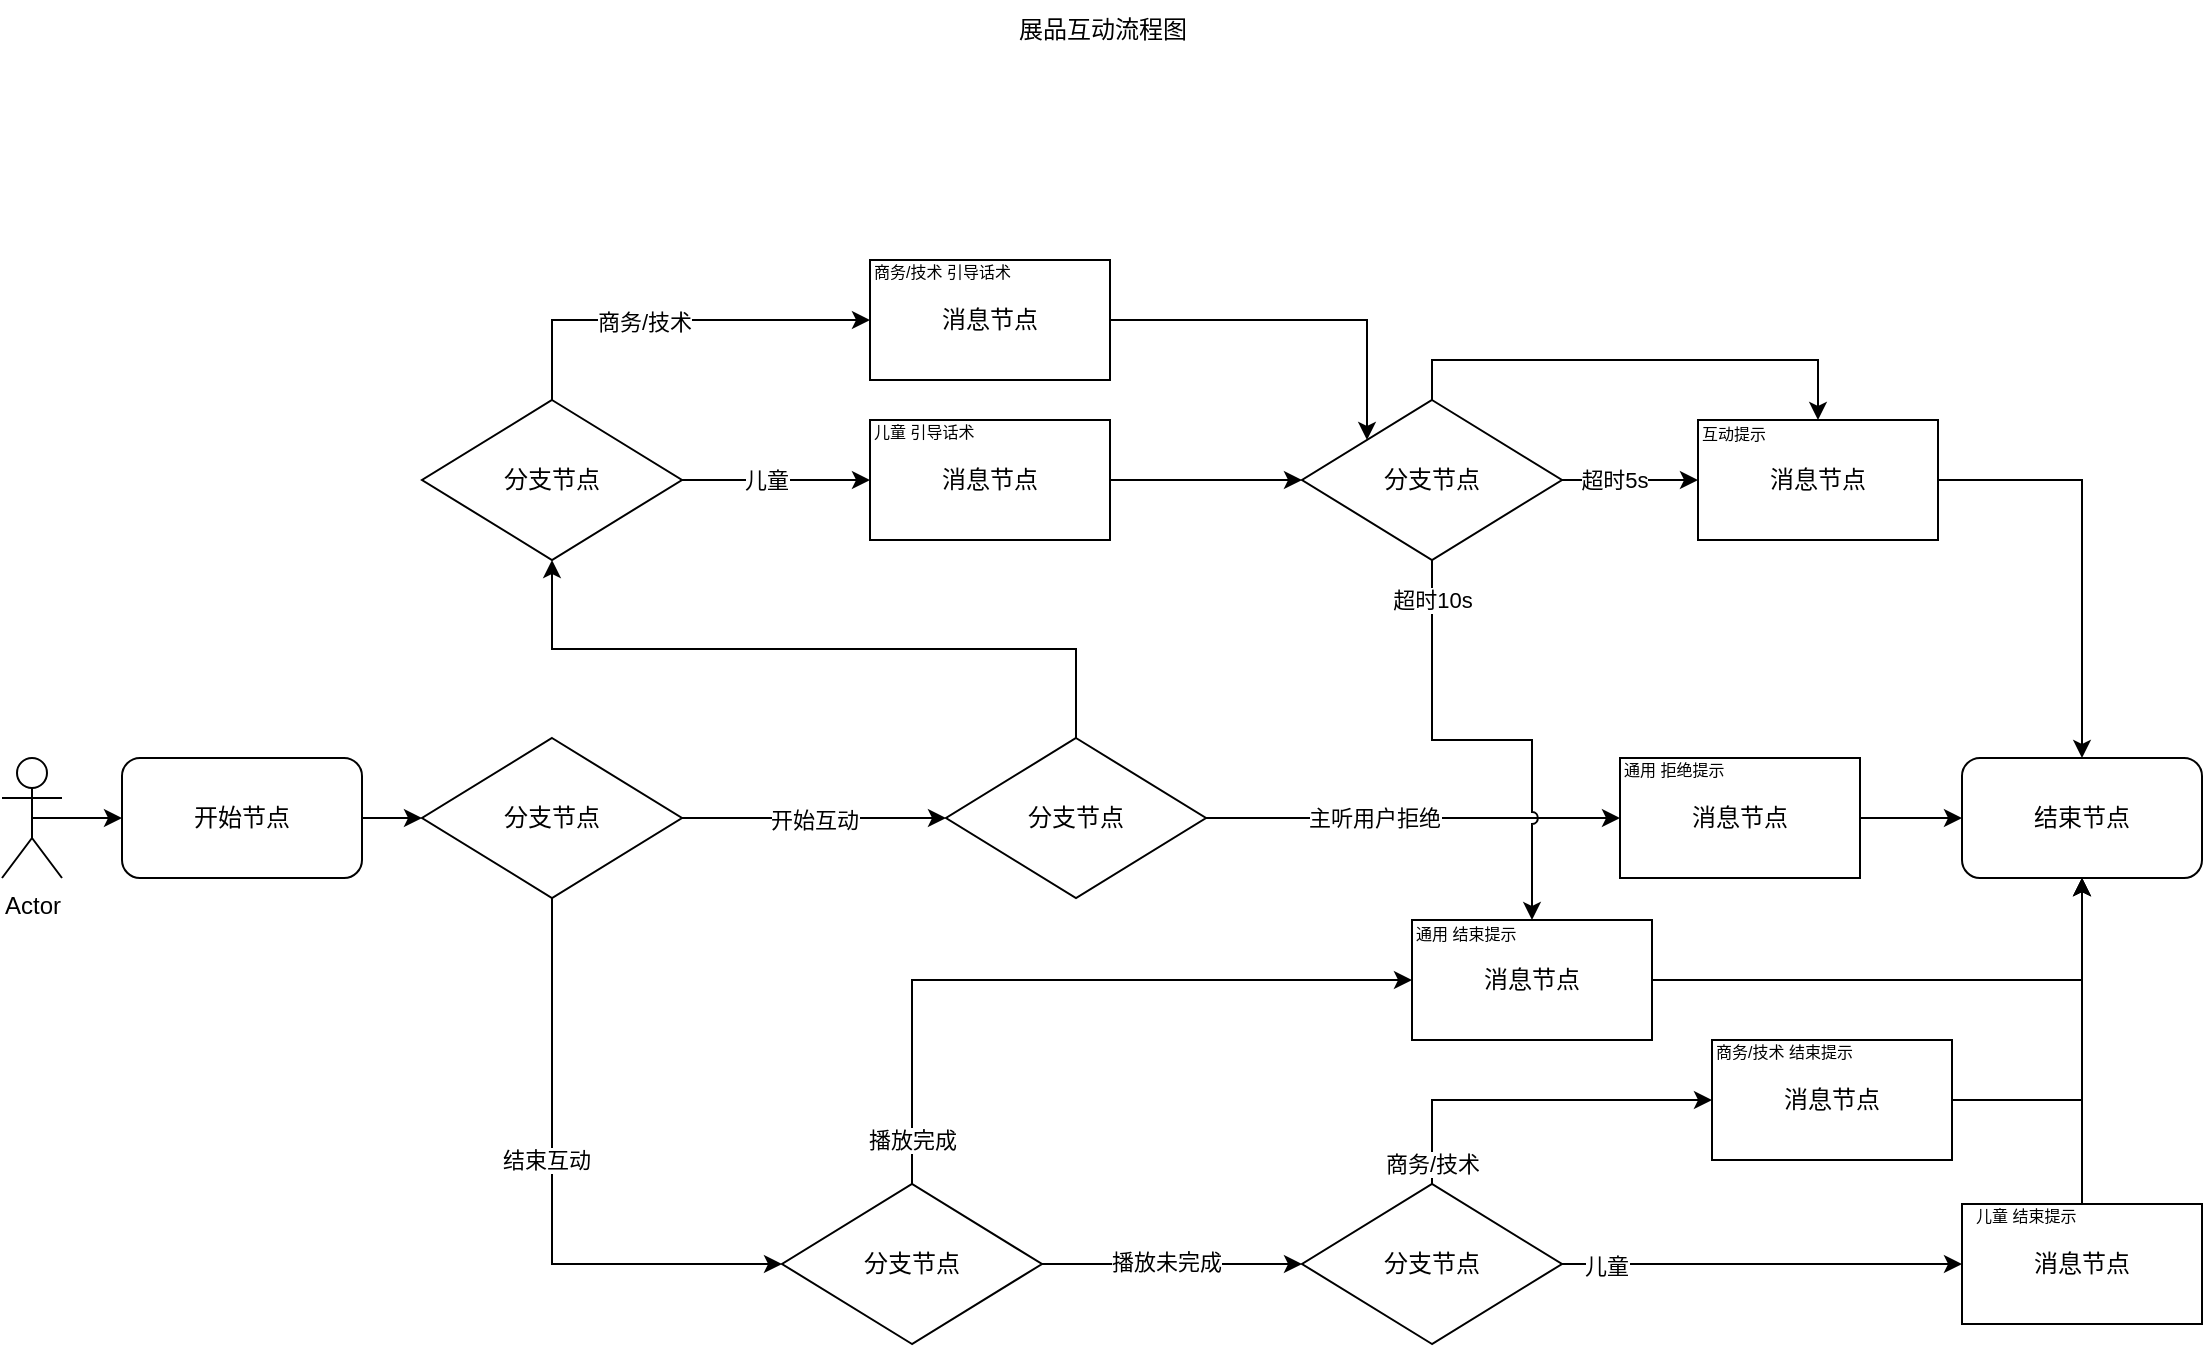 <mxfile version="26.0.5">
  <diagram name="第 1 页" id="XqIgpjNL912tUWsm86NY">
    <mxGraphModel dx="1595" dy="845" grid="1" gridSize="10" guides="1" tooltips="1" connect="1" arrows="1" fold="1" page="1" pageScale="1" pageWidth="1169" pageHeight="827" background="none" math="0" shadow="0">
      <root>
        <mxCell id="0" />
        <mxCell id="1" parent="0" />
        <mxCell id="jOU-Sw_w10BAUPFyjZc6-11" style="edgeStyle=orthogonalEdgeStyle;rounded=0;orthogonalLoop=1;jettySize=auto;html=1;exitX=0.5;exitY=0.5;exitDx=0;exitDy=0;exitPerimeter=0;" parent="1" source="jOU-Sw_w10BAUPFyjZc6-1" target="jOU-Sw_w10BAUPFyjZc6-2" edge="1">
          <mxGeometry relative="1" as="geometry" />
        </mxCell>
        <mxCell id="jOU-Sw_w10BAUPFyjZc6-1" value="Actor" style="shape=umlActor;verticalLabelPosition=bottom;verticalAlign=top;html=1;outlineConnect=0;" parent="1" vertex="1">
          <mxGeometry x="34" y="379" width="30" height="60" as="geometry" />
        </mxCell>
        <mxCell id="jOU-Sw_w10BAUPFyjZc6-4" style="edgeStyle=orthogonalEdgeStyle;rounded=0;orthogonalLoop=1;jettySize=auto;html=1;exitX=1;exitY=0.5;exitDx=0;exitDy=0;entryX=0;entryY=0.5;entryDx=0;entryDy=0;" parent="1" source="jOU-Sw_w10BAUPFyjZc6-2" target="jOU-Sw_w10BAUPFyjZc6-16" edge="1">
          <mxGeometry relative="1" as="geometry">
            <mxPoint x="304" y="409" as="targetPoint" />
          </mxGeometry>
        </mxCell>
        <mxCell id="jOU-Sw_w10BAUPFyjZc6-2" value="开始节点" style="rounded=1;whiteSpace=wrap;html=1;" parent="1" vertex="1">
          <mxGeometry x="94" y="379" width="120" height="60" as="geometry" />
        </mxCell>
        <mxCell id="jOU-Sw_w10BAUPFyjZc6-6" style="edgeStyle=orthogonalEdgeStyle;rounded=0;orthogonalLoop=1;jettySize=auto;html=1;exitX=1;exitY=0.5;exitDx=0;exitDy=0;entryX=0;entryY=0.5;entryDx=0;entryDy=0;" parent="1" source="jOU-Sw_w10BAUPFyjZc6-16" target="jOU-Sw_w10BAUPFyjZc6-15" edge="1">
          <mxGeometry relative="1" as="geometry">
            <mxPoint x="364" y="379" as="sourcePoint" />
            <mxPoint x="484" y="319" as="targetPoint" />
          </mxGeometry>
        </mxCell>
        <mxCell id="jOU-Sw_w10BAUPFyjZc6-19" value="开始互动" style="edgeLabel;html=1;align=center;verticalAlign=middle;resizable=0;points=[];" parent="jOU-Sw_w10BAUPFyjZc6-6" vertex="1" connectable="0">
          <mxGeometry x="-0.005" y="-1" relative="1" as="geometry">
            <mxPoint as="offset" />
          </mxGeometry>
        </mxCell>
        <mxCell id="jOU-Sw_w10BAUPFyjZc6-13" style="edgeStyle=orthogonalEdgeStyle;rounded=0;orthogonalLoop=1;jettySize=auto;html=1;exitX=0.5;exitY=0;exitDx=0;exitDy=0;entryX=0.5;entryY=1;entryDx=0;entryDy=0;" parent="1" source="jOU-Sw_w10BAUPFyjZc6-15" target="jOU-Sw_w10BAUPFyjZc6-55" edge="1">
          <mxGeometry relative="1" as="geometry">
            <mxPoint x="544" y="289" as="sourcePoint" />
            <mxPoint x="390" y="290" as="targetPoint" />
          </mxGeometry>
        </mxCell>
        <mxCell id="jOU-Sw_w10BAUPFyjZc6-14" value="结束节点" style="rounded=1;whiteSpace=wrap;html=1;" parent="1" vertex="1">
          <mxGeometry x="1014" y="379" width="120" height="60" as="geometry" />
        </mxCell>
        <mxCell id="jOU-Sw_w10BAUPFyjZc6-26" style="edgeStyle=orthogonalEdgeStyle;rounded=0;orthogonalLoop=1;jettySize=auto;html=1;exitX=1;exitY=0.5;exitDx=0;exitDy=0;entryX=0;entryY=0.5;entryDx=0;entryDy=0;jumpStyle=arc;" parent="1" source="jOU-Sw_w10BAUPFyjZc6-15" target="ggawzRl99f0782iFgvYf-14" edge="1">
          <mxGeometry relative="1" as="geometry">
            <mxPoint x="779" y="409" as="targetPoint" />
          </mxGeometry>
        </mxCell>
        <mxCell id="jOU-Sw_w10BAUPFyjZc6-28" value="主听用户拒绝" style="edgeLabel;html=1;align=center;verticalAlign=middle;resizable=0;points=[];" parent="jOU-Sw_w10BAUPFyjZc6-26" vertex="1" connectable="0">
          <mxGeometry x="0.106" y="-3" relative="1" as="geometry">
            <mxPoint x="-31" y="-3" as="offset" />
          </mxGeometry>
        </mxCell>
        <mxCell id="jOU-Sw_w10BAUPFyjZc6-15" value="分支节点" style="rhombus;whiteSpace=wrap;html=1;" parent="1" vertex="1">
          <mxGeometry x="506" y="369" width="130" height="80" as="geometry" />
        </mxCell>
        <mxCell id="jOU-Sw_w10BAUPFyjZc6-18" style="edgeStyle=orthogonalEdgeStyle;rounded=0;orthogonalLoop=1;jettySize=auto;html=1;exitX=0.5;exitY=1;exitDx=0;exitDy=0;entryX=1;entryY=0.5;entryDx=0;entryDy=0;" parent="1" source="jOU-Sw_w10BAUPFyjZc6-16" target="jOU-Sw_w10BAUPFyjZc6-17" edge="1">
          <mxGeometry relative="1" as="geometry" />
        </mxCell>
        <mxCell id="jOU-Sw_w10BAUPFyjZc6-20" value="结束互动" style="edgeLabel;html=1;align=center;verticalAlign=middle;resizable=0;points=[];" parent="jOU-Sw_w10BAUPFyjZc6-18" vertex="1" connectable="0">
          <mxGeometry x="-0.12" y="-3" relative="1" as="geometry">
            <mxPoint as="offset" />
          </mxGeometry>
        </mxCell>
        <mxCell id="jOU-Sw_w10BAUPFyjZc6-16" value="分支节点" style="rhombus;whiteSpace=wrap;html=1;" parent="1" vertex="1">
          <mxGeometry x="244" y="369" width="130" height="80" as="geometry" />
        </mxCell>
        <mxCell id="jOU-Sw_w10BAUPFyjZc6-45" style="edgeStyle=orthogonalEdgeStyle;rounded=0;orthogonalLoop=1;jettySize=auto;html=1;exitX=0;exitY=0.5;exitDx=0;exitDy=0;" parent="1" source="jOU-Sw_w10BAUPFyjZc6-17" target="jOU-Sw_w10BAUPFyjZc6-44" edge="1">
          <mxGeometry relative="1" as="geometry" />
        </mxCell>
        <mxCell id="jOU-Sw_w10BAUPFyjZc6-50" value="播放未完成" style="edgeLabel;html=1;align=center;verticalAlign=middle;resizable=0;points=[];" parent="jOU-Sw_w10BAUPFyjZc6-45" vertex="1" connectable="0">
          <mxGeometry x="-0.044" y="1" relative="1" as="geometry">
            <mxPoint as="offset" />
          </mxGeometry>
        </mxCell>
        <mxCell id="ggawzRl99f0782iFgvYf-10" style="edgeStyle=orthogonalEdgeStyle;rounded=0;orthogonalLoop=1;jettySize=auto;html=1;exitX=0.5;exitY=1;exitDx=0;exitDy=0;entryX=0;entryY=0.5;entryDx=0;entryDy=0;" parent="1" source="jOU-Sw_w10BAUPFyjZc6-17" target="ggawzRl99f0782iFgvYf-8" edge="1">
          <mxGeometry relative="1" as="geometry" />
        </mxCell>
        <mxCell id="ggawzRl99f0782iFgvYf-17" value="播放完成" style="edgeLabel;html=1;align=center;verticalAlign=middle;resizable=0;points=[];" parent="ggawzRl99f0782iFgvYf-10" vertex="1" connectable="0">
          <mxGeometry x="-0.876" relative="1" as="geometry">
            <mxPoint as="offset" />
          </mxGeometry>
        </mxCell>
        <mxCell id="jOU-Sw_w10BAUPFyjZc6-17" value="分支节点" style="rhombus;whiteSpace=wrap;html=1;direction=west;" parent="1" vertex="1">
          <mxGeometry x="424" y="592" width="130" height="80" as="geometry" />
        </mxCell>
        <mxCell id="jOU-Sw_w10BAUPFyjZc6-37" style="edgeStyle=orthogonalEdgeStyle;rounded=0;orthogonalLoop=1;jettySize=auto;html=1;exitX=1;exitY=0.5;exitDx=0;exitDy=0;entryX=0;entryY=0.5;entryDx=0;entryDy=0;" parent="1" source="jOU-Sw_w10BAUPFyjZc6-21" target="jOU-Sw_w10BAUPFyjZc6-65" edge="1">
          <mxGeometry relative="1" as="geometry">
            <mxPoint x="954" y="250" as="targetPoint" />
          </mxGeometry>
        </mxCell>
        <mxCell id="jOU-Sw_w10BAUPFyjZc6-41" value="超时5s" style="edgeLabel;html=1;align=center;verticalAlign=middle;resizable=0;points=[];" parent="jOU-Sw_w10BAUPFyjZc6-37" vertex="1" connectable="0">
          <mxGeometry x="-0.661" y="1" relative="1" as="geometry">
            <mxPoint x="14" y="1" as="offset" />
          </mxGeometry>
        </mxCell>
        <mxCell id="jOU-Sw_w10BAUPFyjZc6-38" style="edgeStyle=orthogonalEdgeStyle;rounded=0;orthogonalLoop=1;jettySize=auto;html=1;exitX=0.5;exitY=1;exitDx=0;exitDy=0;entryX=0.5;entryY=0;entryDx=0;entryDy=0;jumpStyle=arc;" parent="1" source="jOU-Sw_w10BAUPFyjZc6-21" target="ggawzRl99f0782iFgvYf-8" edge="1">
          <mxGeometry relative="1" as="geometry">
            <mxPoint x="830" y="320" as="targetPoint" />
          </mxGeometry>
        </mxCell>
        <mxCell id="jOU-Sw_w10BAUPFyjZc6-39" style="edgeStyle=orthogonalEdgeStyle;rounded=0;orthogonalLoop=1;jettySize=auto;html=1;exitX=0.5;exitY=0;exitDx=0;exitDy=0;entryX=0.5;entryY=0;entryDx=0;entryDy=0;" parent="1" source="jOU-Sw_w10BAUPFyjZc6-21" target="jOU-Sw_w10BAUPFyjZc6-65" edge="1">
          <mxGeometry relative="1" as="geometry">
            <mxPoint x="1060" y="180" as="targetPoint" />
            <mxPoint x="779" y="190" as="sourcePoint" />
          </mxGeometry>
        </mxCell>
        <mxCell id="jOU-Sw_w10BAUPFyjZc6-40" value="超时10s" style="edgeLabel;html=1;align=center;verticalAlign=middle;resizable=0;points=[];" parent="jOU-Sw_w10BAUPFyjZc6-39" vertex="1" connectable="0">
          <mxGeometry x="-0.451" y="1" relative="1" as="geometry">
            <mxPoint x="-47" y="121" as="offset" />
          </mxGeometry>
        </mxCell>
        <mxCell id="jOU-Sw_w10BAUPFyjZc6-21" value="分支节点" style="rhombus;whiteSpace=wrap;html=1;" parent="1" vertex="1">
          <mxGeometry x="684" y="200" width="130" height="80" as="geometry" />
        </mxCell>
        <mxCell id="jOU-Sw_w10BAUPFyjZc6-47" style="edgeStyle=orthogonalEdgeStyle;rounded=0;orthogonalLoop=1;jettySize=auto;html=1;exitX=0;exitY=0.5;exitDx=0;exitDy=0;entryX=0;entryY=0.5;entryDx=0;entryDy=0;" parent="1" source="jOU-Sw_w10BAUPFyjZc6-44" target="ggawzRl99f0782iFgvYf-4" edge="1">
          <mxGeometry relative="1" as="geometry">
            <mxPoint x="939" y="630" as="targetPoint" />
          </mxGeometry>
        </mxCell>
        <mxCell id="jOU-Sw_w10BAUPFyjZc6-53" value="儿童" style="edgeLabel;html=1;align=center;verticalAlign=middle;resizable=0;points=[];" parent="jOU-Sw_w10BAUPFyjZc6-47" vertex="1" connectable="0">
          <mxGeometry x="-0.778" y="-1" relative="1" as="geometry">
            <mxPoint as="offset" />
          </mxGeometry>
        </mxCell>
        <mxCell id="jOU-Sw_w10BAUPFyjZc6-70" style="edgeStyle=orthogonalEdgeStyle;rounded=0;orthogonalLoop=1;jettySize=auto;html=1;exitX=0.5;exitY=1;exitDx=0;exitDy=0;entryX=0;entryY=0.5;entryDx=0;entryDy=0;" parent="1" source="jOU-Sw_w10BAUPFyjZc6-44" target="ggawzRl99f0782iFgvYf-3" edge="1">
          <mxGeometry relative="1" as="geometry">
            <mxPoint x="859" y="490" as="targetPoint" />
          </mxGeometry>
        </mxCell>
        <mxCell id="ggawzRl99f0782iFgvYf-2" value="商务/技术" style="edgeLabel;html=1;align=center;verticalAlign=middle;resizable=0;points=[];" parent="jOU-Sw_w10BAUPFyjZc6-70" vertex="1" connectable="0">
          <mxGeometry x="-0.89" relative="1" as="geometry">
            <mxPoint as="offset" />
          </mxGeometry>
        </mxCell>
        <mxCell id="jOU-Sw_w10BAUPFyjZc6-44" value="分支节点" style="rhombus;whiteSpace=wrap;html=1;direction=west;" parent="1" vertex="1">
          <mxGeometry x="684" y="592" width="130" height="80" as="geometry" />
        </mxCell>
        <mxCell id="jOU-Sw_w10BAUPFyjZc6-54" value="展品互动流程图" style="text;html=1;align=center;verticalAlign=middle;whiteSpace=wrap;rounded=0;" parent="1" vertex="1">
          <mxGeometry x="497" width="175" height="30" as="geometry" />
        </mxCell>
        <mxCell id="jOU-Sw_w10BAUPFyjZc6-71" style="edgeStyle=orthogonalEdgeStyle;rounded=0;orthogonalLoop=1;jettySize=auto;html=1;exitX=1;exitY=0.5;exitDx=0;exitDy=0;entryX=0;entryY=0.5;entryDx=0;entryDy=0;" parent="1" source="jOU-Sw_w10BAUPFyjZc6-55" target="jOU-Sw_w10BAUPFyjZc6-60" edge="1">
          <mxGeometry relative="1" as="geometry" />
        </mxCell>
        <mxCell id="jOU-Sw_w10BAUPFyjZc6-73" value="儿童" style="edgeLabel;html=1;align=center;verticalAlign=middle;resizable=0;points=[];" parent="jOU-Sw_w10BAUPFyjZc6-71" vertex="1" connectable="0">
          <mxGeometry x="-0.122" relative="1" as="geometry">
            <mxPoint as="offset" />
          </mxGeometry>
        </mxCell>
        <mxCell id="jOU-Sw_w10BAUPFyjZc6-55" value="分支节点" style="rhombus;whiteSpace=wrap;html=1;" parent="1" vertex="1">
          <mxGeometry x="244" y="200" width="130" height="80" as="geometry" />
        </mxCell>
        <mxCell id="jOU-Sw_w10BAUPFyjZc6-57" style="edgeStyle=orthogonalEdgeStyle;rounded=0;orthogonalLoop=1;jettySize=auto;html=1;exitX=0.5;exitY=0;exitDx=0;exitDy=0;entryX=0;entryY=0.5;entryDx=0;entryDy=0;" parent="1" source="jOU-Sw_w10BAUPFyjZc6-55" target="jOU-Sw_w10BAUPFyjZc6-59" edge="1">
          <mxGeometry relative="1" as="geometry">
            <mxPoint x="381" y="150" as="targetPoint" />
          </mxGeometry>
        </mxCell>
        <mxCell id="jOU-Sw_w10BAUPFyjZc6-72" value="商务/技术" style="edgeLabel;html=1;align=center;verticalAlign=middle;resizable=0;points=[];" parent="jOU-Sw_w10BAUPFyjZc6-57" vertex="1" connectable="0">
          <mxGeometry x="-0.136" y="-1" relative="1" as="geometry">
            <mxPoint as="offset" />
          </mxGeometry>
        </mxCell>
        <mxCell id="jOU-Sw_w10BAUPFyjZc6-62" style="edgeStyle=orthogonalEdgeStyle;rounded=0;orthogonalLoop=1;jettySize=auto;html=1;exitX=1;exitY=0.5;exitDx=0;exitDy=0;entryX=0;entryY=0;entryDx=0;entryDy=0;" parent="1" source="jOU-Sw_w10BAUPFyjZc6-59" target="jOU-Sw_w10BAUPFyjZc6-21" edge="1">
          <mxGeometry relative="1" as="geometry">
            <mxPoint x="679" y="259" as="targetPoint" />
          </mxGeometry>
        </mxCell>
        <mxCell id="jOU-Sw_w10BAUPFyjZc6-59" value="消息节点" style="rounded=0;whiteSpace=wrap;html=1;" parent="1" vertex="1">
          <mxGeometry x="468" y="130" width="120" height="60" as="geometry" />
        </mxCell>
        <mxCell id="jOU-Sw_w10BAUPFyjZc6-63" style="edgeStyle=orthogonalEdgeStyle;rounded=0;orthogonalLoop=1;jettySize=auto;html=1;exitX=1;exitY=0.5;exitDx=0;exitDy=0;" parent="1" source="jOU-Sw_w10BAUPFyjZc6-60" target="jOU-Sw_w10BAUPFyjZc6-21" edge="1">
          <mxGeometry relative="1" as="geometry" />
        </mxCell>
        <mxCell id="jOU-Sw_w10BAUPFyjZc6-60" value="消息节点" style="rounded=0;whiteSpace=wrap;html=1;" parent="1" vertex="1">
          <mxGeometry x="468" y="210" width="120" height="60" as="geometry" />
        </mxCell>
        <mxCell id="jOU-Sw_w10BAUPFyjZc6-68" style="edgeStyle=orthogonalEdgeStyle;rounded=0;orthogonalLoop=1;jettySize=auto;html=1;exitX=1;exitY=0.5;exitDx=0;exitDy=0;entryX=0.5;entryY=0;entryDx=0;entryDy=0;" parent="1" source="jOU-Sw_w10BAUPFyjZc6-65" target="jOU-Sw_w10BAUPFyjZc6-14" edge="1">
          <mxGeometry relative="1" as="geometry">
            <mxPoint x="1154" y="270" as="targetPoint" />
          </mxGeometry>
        </mxCell>
        <mxCell id="jOU-Sw_w10BAUPFyjZc6-65" value="消息节点" style="rounded=0;whiteSpace=wrap;html=1;" parent="1" vertex="1">
          <mxGeometry x="882" y="210" width="120" height="60" as="geometry" />
        </mxCell>
        <mxCell id="ggawzRl99f0782iFgvYf-12" style="edgeStyle=orthogonalEdgeStyle;rounded=0;orthogonalLoop=1;jettySize=auto;html=1;exitX=1;exitY=0.5;exitDx=0;exitDy=0;entryX=0.5;entryY=1;entryDx=0;entryDy=0;" parent="1" source="ggawzRl99f0782iFgvYf-3" target="jOU-Sw_w10BAUPFyjZc6-14" edge="1">
          <mxGeometry relative="1" as="geometry">
            <mxPoint x="1119" y="480" as="targetPoint" />
          </mxGeometry>
        </mxCell>
        <mxCell id="ggawzRl99f0782iFgvYf-3" value="消息节点" style="rounded=0;whiteSpace=wrap;html=1;" parent="1" vertex="1">
          <mxGeometry x="889" y="520" width="120" height="60" as="geometry" />
        </mxCell>
        <mxCell id="ggawzRl99f0782iFgvYf-4" value="消息节点" style="rounded=0;whiteSpace=wrap;html=1;" parent="1" vertex="1">
          <mxGeometry x="1014" y="602" width="120" height="60" as="geometry" />
        </mxCell>
        <mxCell id="ggawzRl99f0782iFgvYf-6" value="&lt;span style=&quot;font-size: 8px;&quot;&gt;商务/技术 结束提示&lt;/span&gt;" style="text;html=1;align=left;verticalAlign=middle;whiteSpace=wrap;rounded=0;" parent="1" vertex="1">
          <mxGeometry x="889" y="520" width="80" height="10" as="geometry" />
        </mxCell>
        <mxCell id="ggawzRl99f0782iFgvYf-13" style="edgeStyle=orthogonalEdgeStyle;rounded=0;orthogonalLoop=1;jettySize=auto;html=1;entryX=0.5;entryY=1;entryDx=0;entryDy=0;exitX=0.5;exitY=0;exitDx=0;exitDy=0;" parent="1" source="ggawzRl99f0782iFgvYf-4" target="jOU-Sw_w10BAUPFyjZc6-14" edge="1">
          <mxGeometry relative="1" as="geometry">
            <mxPoint x="1139" y="580" as="sourcePoint" />
          </mxGeometry>
        </mxCell>
        <mxCell id="ggawzRl99f0782iFgvYf-7" value="&lt;span style=&quot;font-size: 8px;&quot;&gt;儿童 结束提示&lt;/span&gt;" style="text;html=1;align=left;verticalAlign=middle;whiteSpace=wrap;rounded=0;" parent="1" vertex="1">
          <mxGeometry x="1019" y="602" width="80" height="10" as="geometry" />
        </mxCell>
        <mxCell id="ggawzRl99f0782iFgvYf-11" style="edgeStyle=orthogonalEdgeStyle;rounded=0;orthogonalLoop=1;jettySize=auto;html=1;exitX=1;exitY=0.5;exitDx=0;exitDy=0;entryX=0.5;entryY=1;entryDx=0;entryDy=0;" parent="1" source="ggawzRl99f0782iFgvYf-8" target="jOU-Sw_w10BAUPFyjZc6-14" edge="1">
          <mxGeometry relative="1" as="geometry" />
        </mxCell>
        <mxCell id="ggawzRl99f0782iFgvYf-8" value="消息节点" style="rounded=0;whiteSpace=wrap;html=1;" parent="1" vertex="1">
          <mxGeometry x="739" y="460" width="120" height="60" as="geometry" />
        </mxCell>
        <mxCell id="ggawzRl99f0782iFgvYf-9" value="&lt;span style=&quot;font-size: 8px;&quot;&gt;通用 结束提示&lt;/span&gt;" style="text;html=1;align=left;verticalAlign=middle;whiteSpace=wrap;rounded=0;" parent="1" vertex="1">
          <mxGeometry x="739" y="461" width="80" height="10" as="geometry" />
        </mxCell>
        <mxCell id="ggawzRl99f0782iFgvYf-16" style="edgeStyle=orthogonalEdgeStyle;rounded=0;orthogonalLoop=1;jettySize=auto;html=1;exitX=1;exitY=0.5;exitDx=0;exitDy=0;" parent="1" source="ggawzRl99f0782iFgvYf-14" target="jOU-Sw_w10BAUPFyjZc6-14" edge="1">
          <mxGeometry relative="1" as="geometry" />
        </mxCell>
        <mxCell id="ggawzRl99f0782iFgvYf-14" value="消息节点" style="rounded=0;whiteSpace=wrap;html=1;" parent="1" vertex="1">
          <mxGeometry x="843" y="379" width="120" height="60" as="geometry" />
        </mxCell>
        <mxCell id="ggawzRl99f0782iFgvYf-15" value="&lt;span style=&quot;font-size: 8px;&quot;&gt;通用 拒绝提示&lt;/span&gt;" style="text;html=1;align=left;verticalAlign=middle;whiteSpace=wrap;rounded=0;" parent="1" vertex="1">
          <mxGeometry x="843" y="379" width="80" height="10" as="geometry" />
        </mxCell>
        <mxCell id="ggawzRl99f0782iFgvYf-18" value="&lt;span style=&quot;font-size: 8px;&quot;&gt;商务/技术 引导话术&lt;/span&gt;" style="text;html=1;align=left;verticalAlign=middle;whiteSpace=wrap;rounded=0;" parent="1" vertex="1">
          <mxGeometry x="468" y="130" width="80" height="10" as="geometry" />
        </mxCell>
        <mxCell id="ggawzRl99f0782iFgvYf-19" value="&lt;span style=&quot;font-size: 8px;&quot;&gt;儿童 引导话术&lt;/span&gt;" style="text;html=1;align=left;verticalAlign=middle;whiteSpace=wrap;rounded=0;" parent="1" vertex="1">
          <mxGeometry x="468" y="210" width="80" height="10" as="geometry" />
        </mxCell>
        <mxCell id="ggawzRl99f0782iFgvYf-21" value="&lt;span style=&quot;font-size: 8px;&quot;&gt;互动提示&lt;/span&gt;" style="text;html=1;align=left;verticalAlign=middle;whiteSpace=wrap;rounded=0;" parent="1" vertex="1">
          <mxGeometry x="882" y="211" width="80" height="10" as="geometry" />
        </mxCell>
      </root>
    </mxGraphModel>
  </diagram>
</mxfile>
